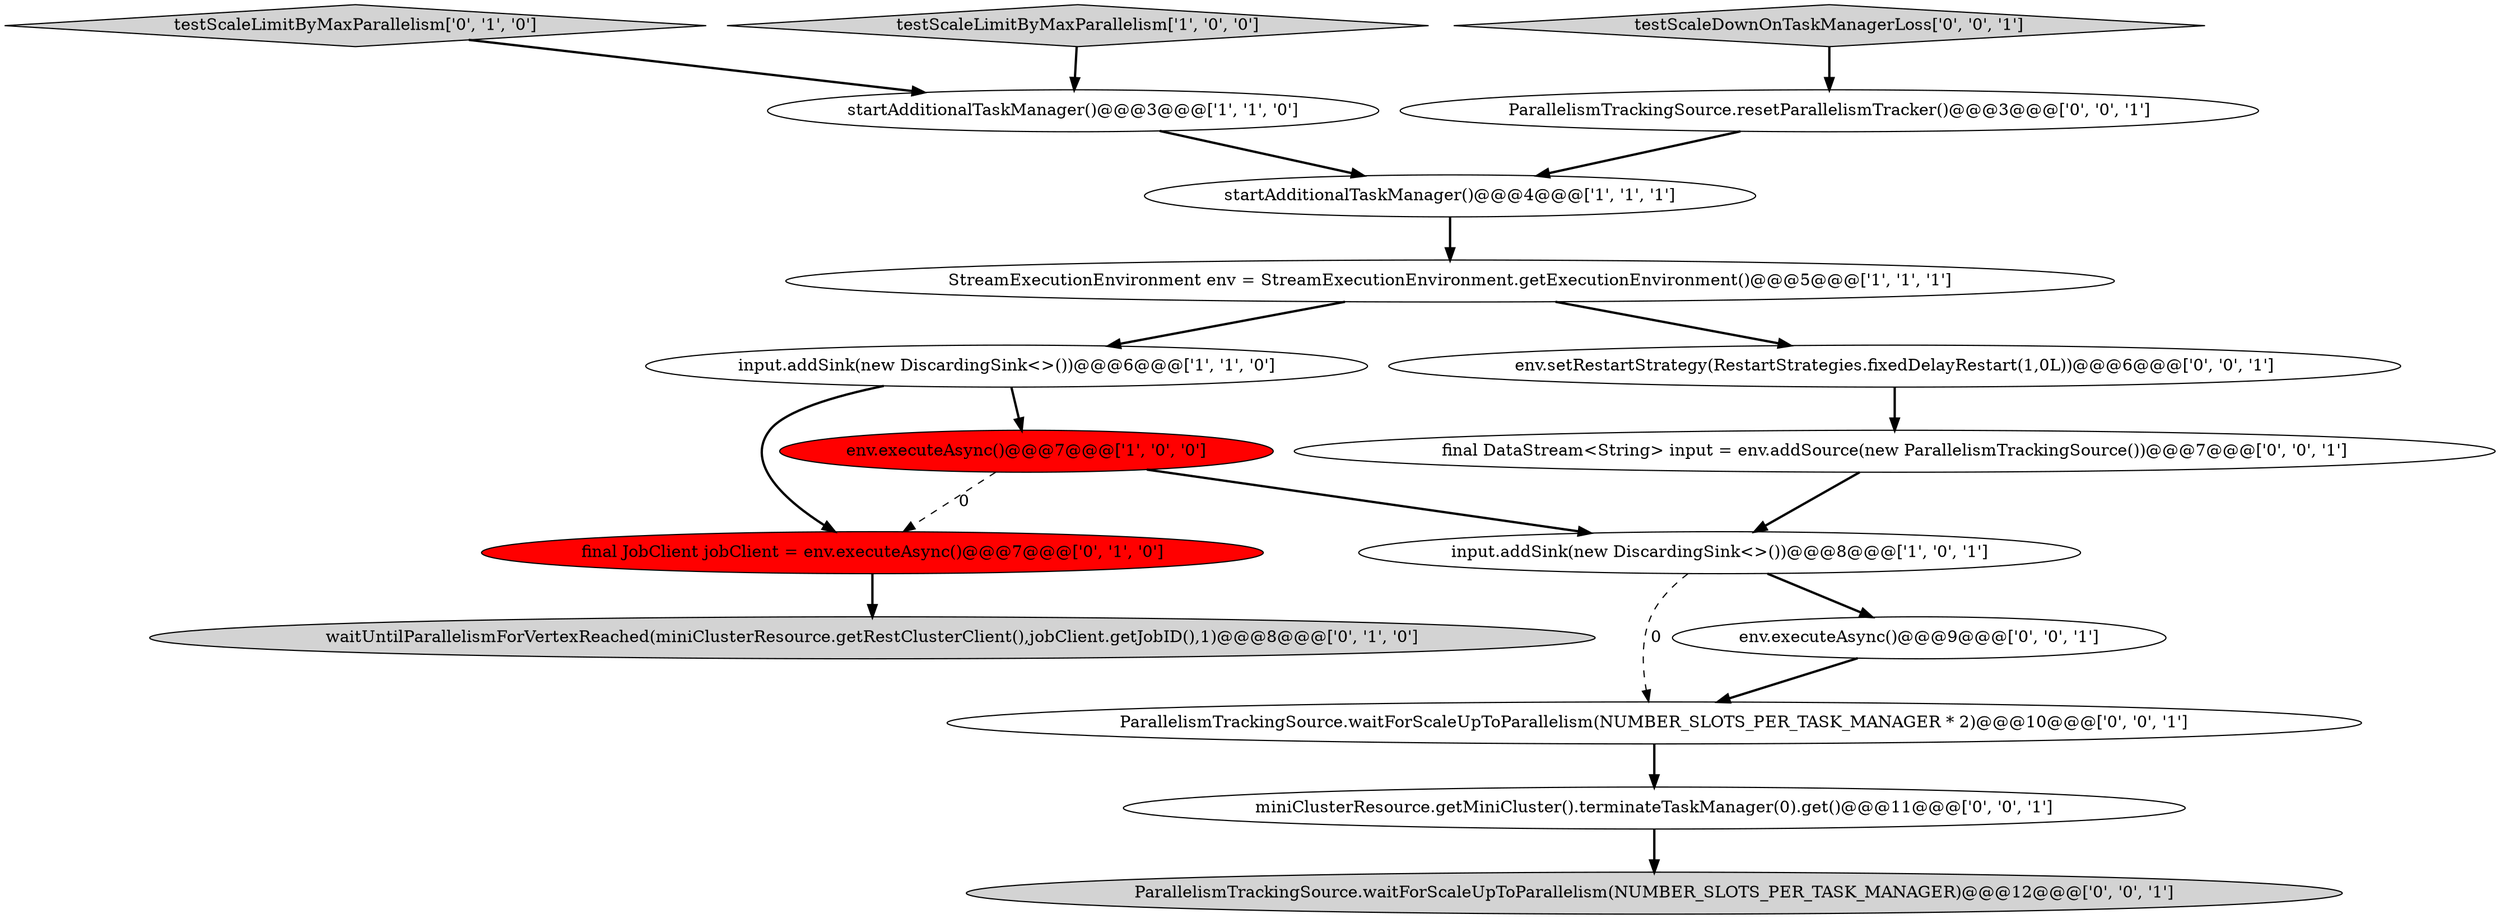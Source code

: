 digraph {
3 [style = filled, label = "startAdditionalTaskManager()@@@4@@@['1', '1', '1']", fillcolor = white, shape = ellipse image = "AAA0AAABBB1BBB"];
13 [style = filled, label = "ParallelismTrackingSource.waitForScaleUpToParallelism(NUMBER_SLOTS_PER_TASK_MANAGER)@@@12@@@['0', '0', '1']", fillcolor = lightgray, shape = ellipse image = "AAA0AAABBB3BBB"];
4 [style = filled, label = "startAdditionalTaskManager()@@@3@@@['1', '1', '0']", fillcolor = white, shape = ellipse image = "AAA0AAABBB1BBB"];
6 [style = filled, label = "StreamExecutionEnvironment env = StreamExecutionEnvironment.getExecutionEnvironment()@@@5@@@['1', '1', '1']", fillcolor = white, shape = ellipse image = "AAA0AAABBB1BBB"];
9 [style = filled, label = "testScaleLimitByMaxParallelism['0', '1', '0']", fillcolor = lightgray, shape = diamond image = "AAA0AAABBB2BBB"];
5 [style = filled, label = "input.addSink(new DiscardingSink<>())@@@8@@@['1', '0', '1']", fillcolor = white, shape = ellipse image = "AAA0AAABBB1BBB"];
11 [style = filled, label = "ParallelismTrackingSource.waitForScaleUpToParallelism(NUMBER_SLOTS_PER_TASK_MANAGER * 2)@@@10@@@['0', '0', '1']", fillcolor = white, shape = ellipse image = "AAA0AAABBB3BBB"];
7 [style = filled, label = "final JobClient jobClient = env.executeAsync()@@@7@@@['0', '1', '0']", fillcolor = red, shape = ellipse image = "AAA1AAABBB2BBB"];
12 [style = filled, label = "miniClusterResource.getMiniCluster().terminateTaskManager(0).get()@@@11@@@['0', '0', '1']", fillcolor = white, shape = ellipse image = "AAA0AAABBB3BBB"];
17 [style = filled, label = "env.executeAsync()@@@9@@@['0', '0', '1']", fillcolor = white, shape = ellipse image = "AAA0AAABBB3BBB"];
0 [style = filled, label = "testScaleLimitByMaxParallelism['1', '0', '0']", fillcolor = lightgray, shape = diamond image = "AAA0AAABBB1BBB"];
8 [style = filled, label = "waitUntilParallelismForVertexReached(miniClusterResource.getRestClusterClient(),jobClient.getJobID(),1)@@@8@@@['0', '1', '0']", fillcolor = lightgray, shape = ellipse image = "AAA0AAABBB2BBB"];
2 [style = filled, label = "env.executeAsync()@@@7@@@['1', '0', '0']", fillcolor = red, shape = ellipse image = "AAA1AAABBB1BBB"];
1 [style = filled, label = "input.addSink(new DiscardingSink<>())@@@6@@@['1', '1', '0']", fillcolor = white, shape = ellipse image = "AAA0AAABBB1BBB"];
16 [style = filled, label = "final DataStream<String> input = env.addSource(new ParallelismTrackingSource())@@@7@@@['0', '0', '1']", fillcolor = white, shape = ellipse image = "AAA0AAABBB3BBB"];
10 [style = filled, label = "ParallelismTrackingSource.resetParallelismTracker()@@@3@@@['0', '0', '1']", fillcolor = white, shape = ellipse image = "AAA0AAABBB3BBB"];
15 [style = filled, label = "testScaleDownOnTaskManagerLoss['0', '0', '1']", fillcolor = lightgray, shape = diamond image = "AAA0AAABBB3BBB"];
14 [style = filled, label = "env.setRestartStrategy(RestartStrategies.fixedDelayRestart(1,0L))@@@6@@@['0', '0', '1']", fillcolor = white, shape = ellipse image = "AAA0AAABBB3BBB"];
6->14 [style = bold, label=""];
14->16 [style = bold, label=""];
16->5 [style = bold, label=""];
6->1 [style = bold, label=""];
4->3 [style = bold, label=""];
3->6 [style = bold, label=""];
10->3 [style = bold, label=""];
1->2 [style = bold, label=""];
11->12 [style = bold, label=""];
12->13 [style = bold, label=""];
15->10 [style = bold, label=""];
5->11 [style = dashed, label="0"];
2->7 [style = dashed, label="0"];
7->8 [style = bold, label=""];
0->4 [style = bold, label=""];
5->17 [style = bold, label=""];
1->7 [style = bold, label=""];
9->4 [style = bold, label=""];
2->5 [style = bold, label=""];
17->11 [style = bold, label=""];
}
